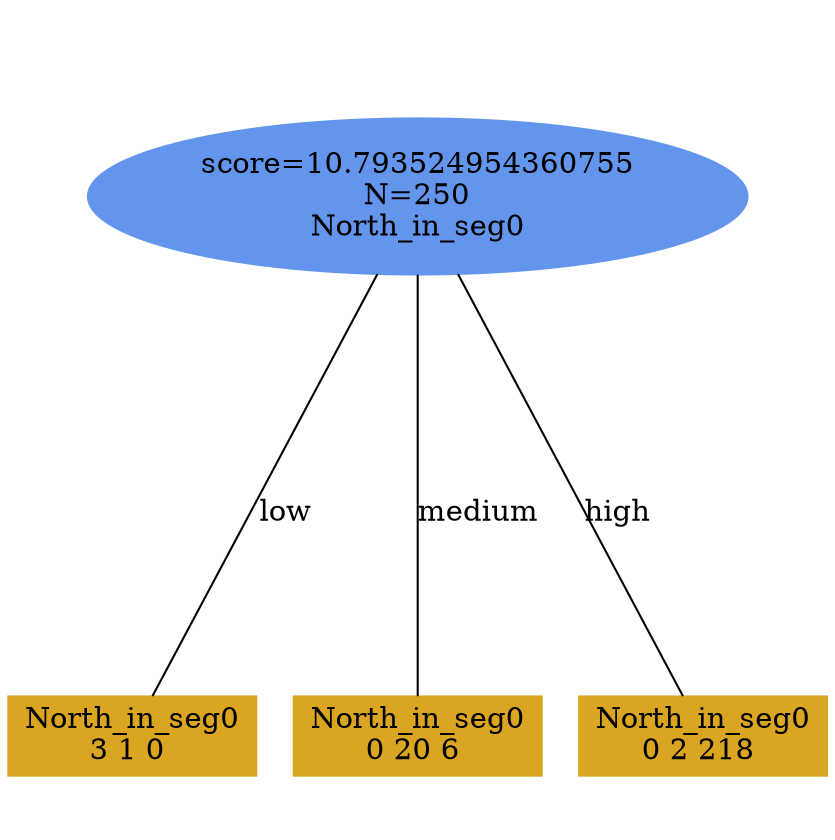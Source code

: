 digraph "DD" {
size = "7.5,10"
ratio=1.0;
center = true;
edge [dir = none];
{ rank = same; node [shape=ellipse, style=filled, color=cornflowerblue];"3310" [label="score=10.793524954360755\nN=250\nNorth_in_seg0"];}
{ rank = same; node [shape=box, style=filled, color=goldenrod];"3311" [label="North_in_seg0\n3 1 0 "];}
{ rank = same; node [shape=box, style=filled, color=goldenrod];"3312" [label="North_in_seg0\n0 20 6 "];}
{ rank = same; node [shape=box, style=filled, color=goldenrod];"3313" [label="North_in_seg0\n0 2 218 "];}
"3310" -> "3311" [label = "low"];
"3310" -> "3312" [label = "medium"];
"3310" -> "3313" [label = "high"];

}